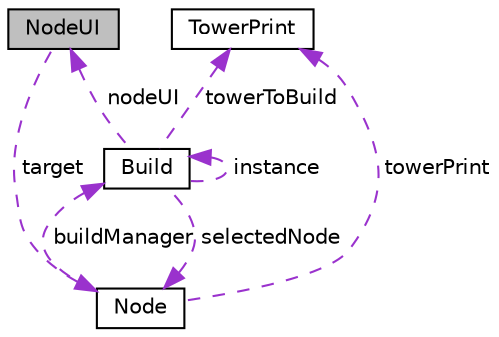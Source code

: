 digraph "NodeUI"
{
 // LATEX_PDF_SIZE
  edge [fontname="Helvetica",fontsize="10",labelfontname="Helvetica",labelfontsize="10"];
  node [fontname="Helvetica",fontsize="10",shape=record];
  Node1 [label="NodeUI",height=0.2,width=0.4,color="black", fillcolor="grey75", style="filled", fontcolor="black",tooltip="Класс Панели"];
  Node2 -> Node1 [dir="back",color="darkorchid3",fontsize="10",style="dashed",label=" target" ,fontname="Helvetica"];
  Node2 [label="Node",height=0.2,width=0.4,color="black", fillcolor="white", style="filled",URL="$class_node.html",tooltip="Класс Поле игры"];
  Node3 -> Node2 [dir="back",color="darkorchid3",fontsize="10",style="dashed",label=" towerPrint" ,fontname="Helvetica"];
  Node3 [label="TowerPrint",height=0.2,width=0.4,color="black", fillcolor="white", style="filled",URL="$class_tower_print.html",tooltip="Класс Чертежи башен"];
  Node4 -> Node2 [dir="back",color="darkorchid3",fontsize="10",style="dashed",label=" buildManager" ,fontname="Helvetica"];
  Node4 [label="Build",height=0.2,width=0.4,color="black", fillcolor="white", style="filled",URL="$class_build.html",tooltip="Класс Постройки здания"];
  Node2 -> Node4 [dir="back",color="darkorchid3",fontsize="10",style="dashed",label=" selectedNode" ,fontname="Helvetica"];
  Node1 -> Node4 [dir="back",color="darkorchid3",fontsize="10",style="dashed",label=" nodeUI" ,fontname="Helvetica"];
  Node3 -> Node4 [dir="back",color="darkorchid3",fontsize="10",style="dashed",label=" towerToBuild" ,fontname="Helvetica"];
  Node4 -> Node4 [dir="back",color="darkorchid3",fontsize="10",style="dashed",label=" instance" ,fontname="Helvetica"];
}
